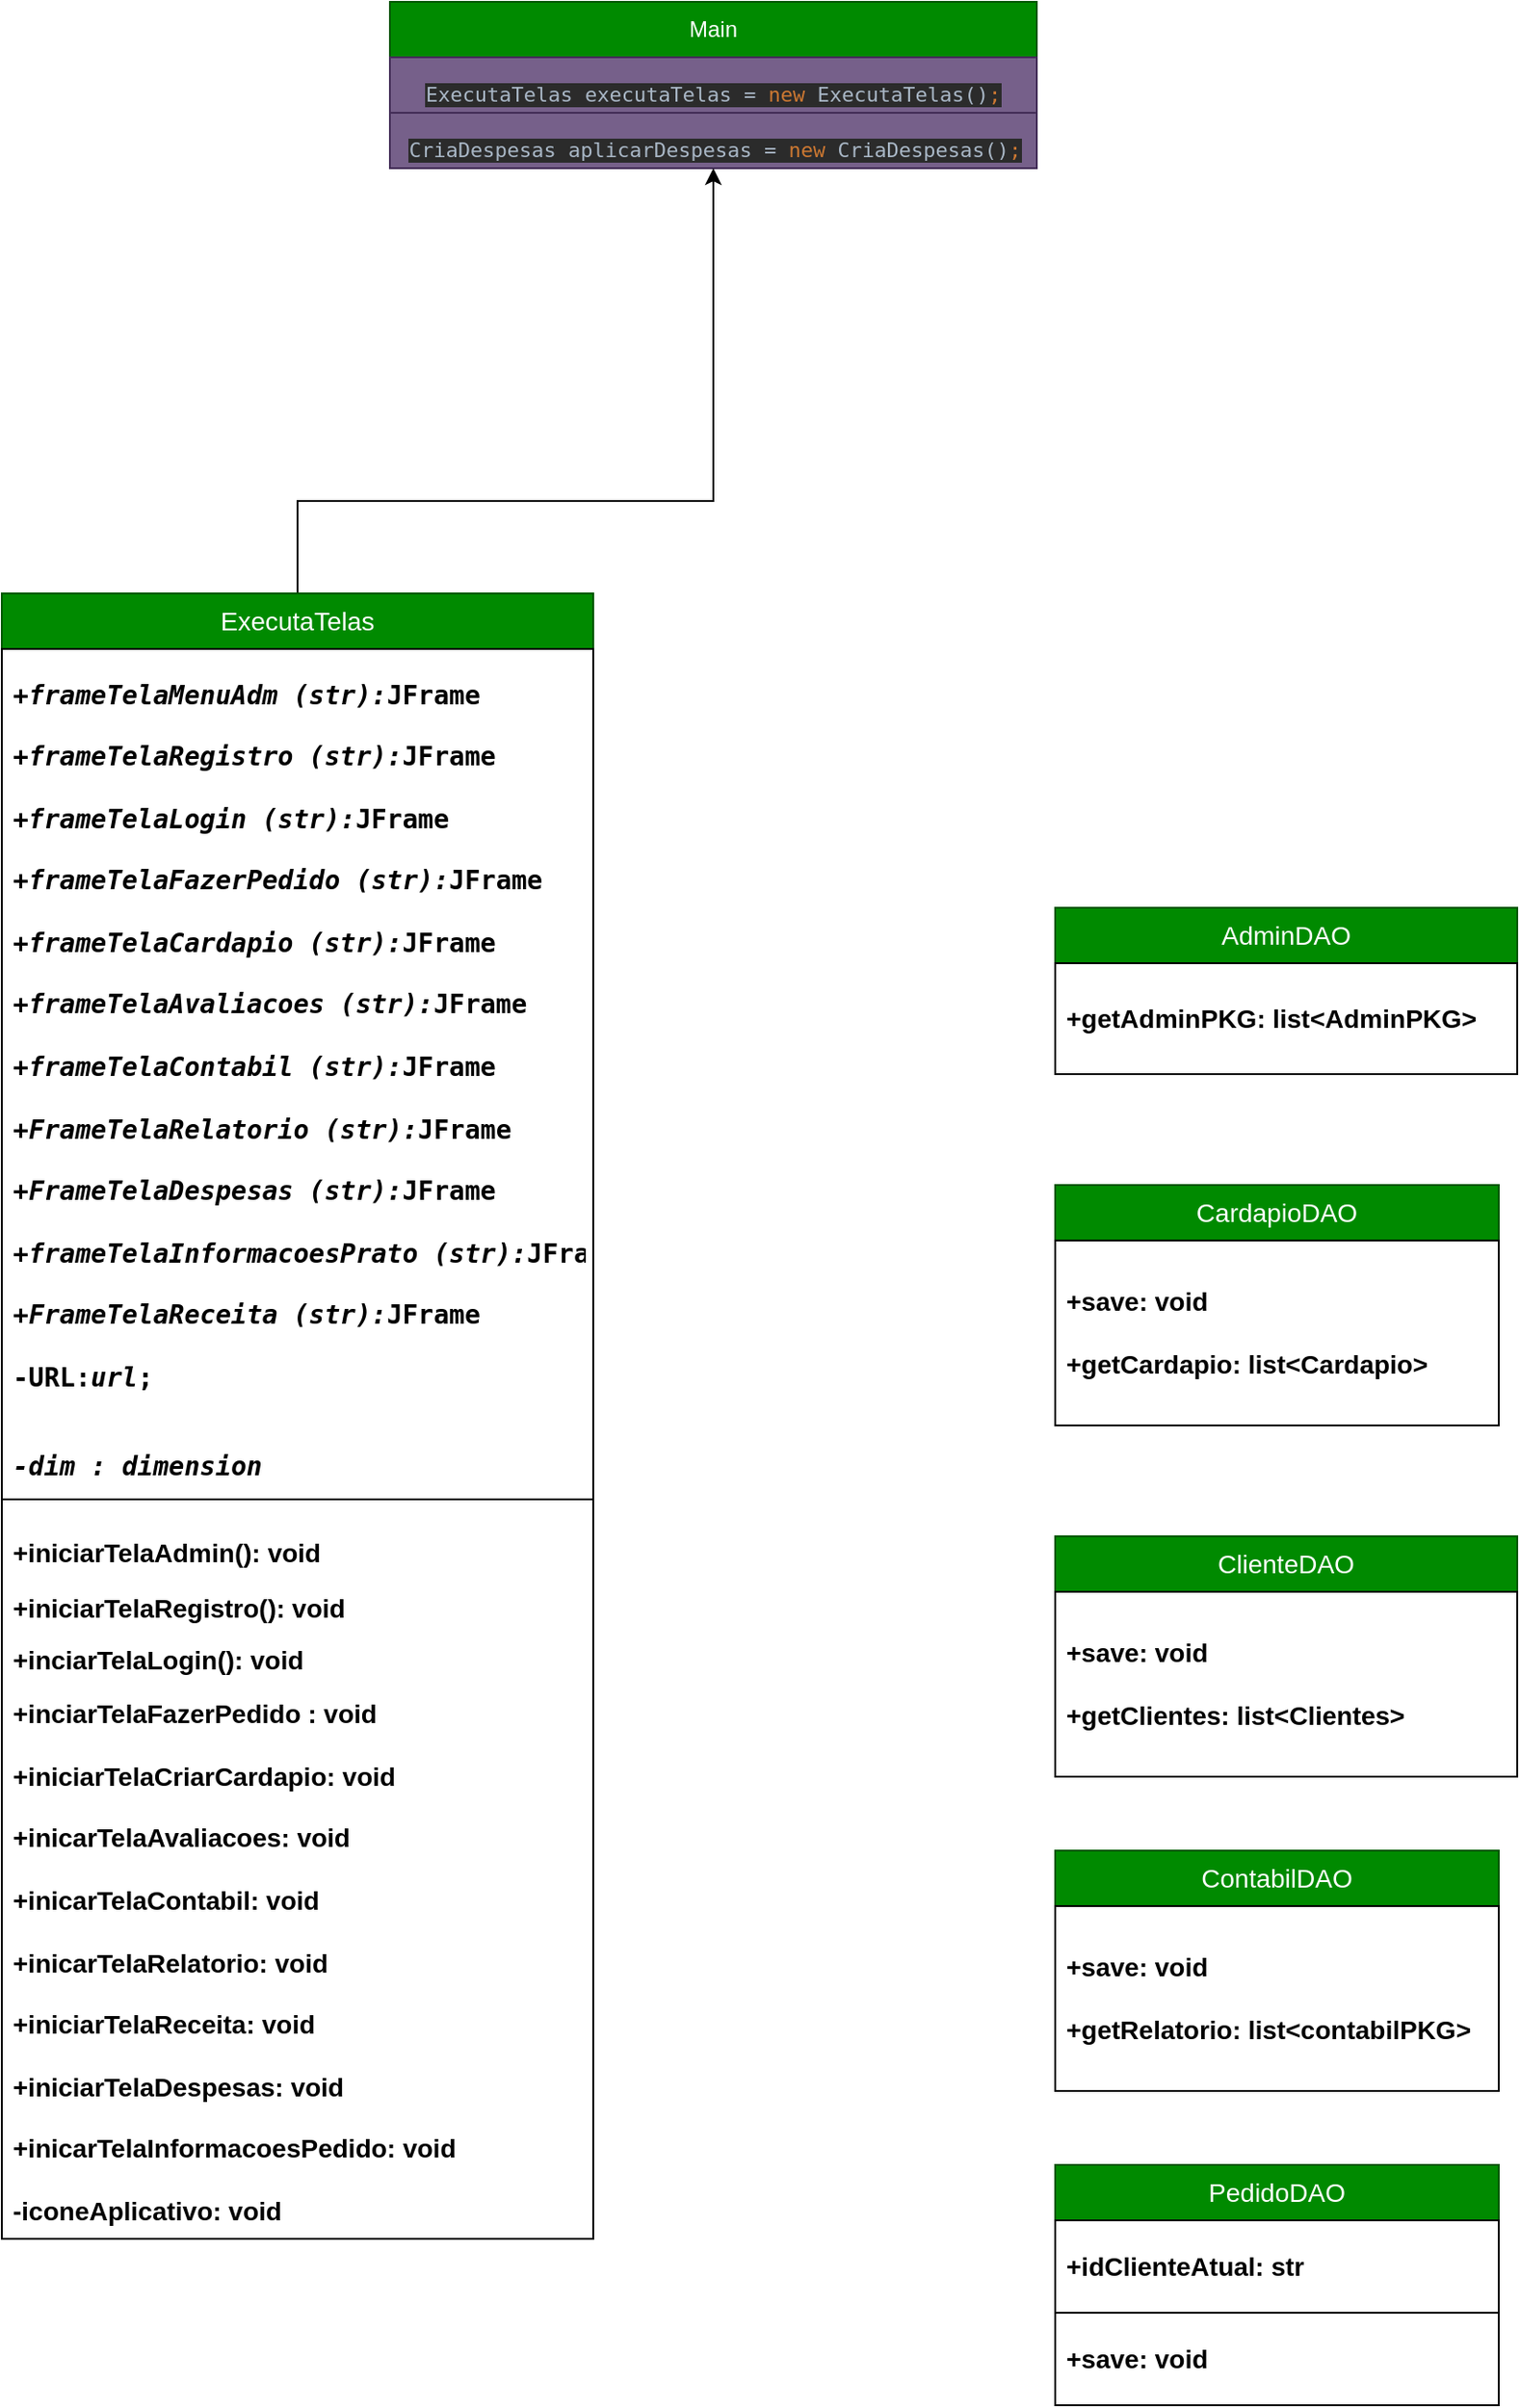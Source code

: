 <mxfile version="20.5.3" type="embed"><diagram id="23iRSUPoRavnBvh4doch" name="Page-1"><mxGraphModel dx="631" dy="1623" grid="1" gridSize="10" guides="1" tooltips="1" connect="1" arrows="1" fold="1" page="1" pageScale="1" pageWidth="827" pageHeight="1169" math="0" shadow="0"><root><mxCell id="0"/><mxCell id="1" parent="0"/><mxCell id="6" value="Main" style="swimlane;fontStyle=0;childLayout=stackLayout;horizontal=1;startSize=30;horizontalStack=0;resizeParent=1;resizeParentMax=0;resizeLast=0;collapsible=1;marginBottom=0;whiteSpace=wrap;html=1;fillColor=#008a00;strokeColor=#005700;fontColor=#ffffff;" vertex="1" parent="1"><mxGeometry x="320" y="-220" width="350" height="90" as="geometry"><mxRectangle x="360" y="110" width="70" height="30" as="alternateBounds"/></mxGeometry></mxCell><mxCell id="7" value="&lt;pre style=&quot;background-color: rgb(43, 43, 43); color: rgb(169, 183, 198); font-family: &amp;quot;JetBrains Mono&amp;quot;, monospace;&quot;&gt;ExecutaTelas executaTelas = &lt;span style=&quot;color: rgb(204, 120, 50);&quot;&gt;new &lt;/span&gt;ExecutaTelas()&lt;span style=&quot;color: rgb(204, 120, 50);&quot;&gt;;&lt;br style=&quot;font-size: 11px;&quot;&gt;&lt;/span&gt;&lt;/pre&gt;" style="text;strokeColor=#432D57;fillColor=#76608a;align=center;verticalAlign=middle;spacingLeft=4;spacingRight=4;overflow=hidden;points=[[0,0.5],[1,0.5]];portConstraint=eastwest;rotatable=0;whiteSpace=wrap;html=1;fontColor=#ffffff;fontSize=11;" vertex="1" parent="6"><mxGeometry y="30" width="350" height="30" as="geometry"/></mxCell><mxCell id="8" value="&lt;pre style=&quot;text-align: left; background-color: rgb(43, 43, 43); color: rgb(169, 183, 198); font-family: &amp;quot;JetBrains Mono&amp;quot;, monospace; font-size: 11px;&quot;&gt;CriaDespesas aplicarDespesas = &lt;span style=&quot;color: rgb(204, 120, 50); font-size: 11px;&quot;&gt;new &lt;/span&gt;CriaDespesas()&lt;span style=&quot;color: rgb(204, 120, 50); font-size: 11px;&quot;&gt;;&lt;br style=&quot;font-size: 11px;&quot;&gt;&lt;/span&gt;&lt;/pre&gt;" style="text;fillColor=#76608a;align=center;verticalAlign=middle;spacingLeft=2;spacingRight=0;overflow=hidden;points=[[0,0.5],[1,0.5]];portConstraint=eastwest;rotatable=0;whiteSpace=wrap;html=1;fontColor=#ffffff;strokeColor=#432D57;spacingBottom=0;fontSize=11;fontStyle=0" vertex="1" parent="6"><mxGeometry y="60" width="350" height="30" as="geometry"/></mxCell><mxCell id="36" style="edgeStyle=orthogonalEdgeStyle;rounded=0;orthogonalLoop=1;jettySize=auto;html=1;exitX=0.5;exitY=0;exitDx=0;exitDy=0;entryX=0.5;entryY=1;entryDx=0;entryDy=0;fontFamily=Helvetica;fontSize=14;fontColor=#000000;" edge="1" parent="1" source="21" target="6"><mxGeometry relative="1" as="geometry"><Array as="points"><mxPoint x="270" y="50"/><mxPoint x="495" y="50"/></Array></mxGeometry></mxCell><mxCell id="21" value="ExecutaTelas" style="swimlane;fontStyle=0;childLayout=stackLayout;horizontal=1;startSize=30;horizontalStack=0;resizeParent=1;resizeParentMax=0;resizeLast=0;collapsible=1;marginBottom=0;whiteSpace=wrap;html=1;fontSize=14;fillColor=#008a00;fontColor=#ffffff;strokeColor=#005700;" vertex="1" parent="1"><mxGeometry x="110" y="100" width="320" height="890" as="geometry"/></mxCell><mxCell id="22" value="&lt;pre style=&quot;font-family: &amp;quot;JetBrains Mono&amp;quot;, monospace; font-size: 14px;&quot;&gt;&lt;b&gt;&lt;span style=&quot;background-color: rgb(255, 255, 255); font-size: 14px;&quot;&gt;+&lt;span style=&quot;font-style: italic; font-size: 14px;&quot;&gt;frameTelaMenuAdm (str):&lt;/span&gt;&lt;/span&gt;JFrame &lt;span style=&quot;background-color: rgb(255, 255, 255); font-size: 14px;&quot;&gt;&lt;span style=&quot;font-style: italic; font-size: 14px;&quot;&gt;&lt;br&gt;&lt;/span&gt;&lt;/span&gt;&lt;span style=&quot;background-color: rgb(255, 255, 255); font-size: 14px;&quot;&gt;&lt;br style=&quot;font-size: 14px;&quot;&gt;+&lt;span style=&quot;font-style: italic; font-size: 14px;&quot;&gt;frameTelaRegistro (str):&lt;/span&gt;&lt;/span&gt;JFrame &lt;span style=&quot;background-color: rgb(255, 255, 255); font-size: 14px;&quot;&gt;&lt;span style=&quot;font-style: italic; font-size: 14px;&quot;&gt;&lt;br&gt;&lt;/span&gt;&lt;/span&gt;&lt;span style=&quot;background-color: rgb(255, 255, 255); font-size: 14px;&quot;&gt;&lt;br style=&quot;font-size: 14px;&quot;&gt;&lt;span style=&quot;font-style: italic; font-size: 14px;&quot;&gt;+frameTelaLogin &lt;/span&gt;&lt;/span&gt;&lt;span style=&quot;font-style: italic;&quot;&gt;(str):&lt;/span&gt;&lt;span style=&quot;background-color: initial;&quot;&gt;JFrame&lt;/span&gt;&lt;span style=&quot;background-color: rgb(255, 255, 255); font-size: 14px;&quot;&gt;&lt;span style=&quot;font-style: italic; font-size: 14px;&quot;&gt;&lt;br&gt;&lt;/span&gt;&lt;/span&gt;&lt;span style=&quot;background-color: rgb(255, 255, 255); font-size: 14px;&quot;&gt;&lt;br style=&quot;font-size: 14px;&quot;&gt;+&lt;span style=&quot;font-style: italic; font-size: 14px;&quot;&gt;frameTelaFazerPedido &lt;/span&gt;&lt;/span&gt;&lt;span style=&quot;font-style: italic;&quot;&gt;(str):&lt;/span&gt;&lt;span style=&quot;background-color: initial;&quot;&gt;JFrame&lt;/span&gt;&lt;span style=&quot;background-color: rgb(255, 255, 255); font-size: 14px;&quot;&gt;&lt;span style=&quot;font-style: italic; font-size: 14px;&quot;&gt;&lt;br&gt;&lt;/span&gt;&lt;/span&gt;&lt;span style=&quot;background-color: rgb(255, 255, 255); font-size: 14px;&quot;&gt;&lt;br style=&quot;font-size: 14px;&quot;&gt;+&lt;span style=&quot;font-style: italic; font-size: 14px;&quot;&gt;frameTelaCardapio &lt;/span&gt;&lt;/span&gt;&lt;span style=&quot;font-style: italic;&quot;&gt;(str):&lt;/span&gt;&lt;span style=&quot;background-color: initial;&quot;&gt;JFrame&lt;/span&gt;&lt;span style=&quot;background-color: rgb(255, 255, 255); font-size: 14px;&quot;&gt;&lt;span style=&quot;font-style: italic; font-size: 14px;&quot;&gt;&lt;br&gt;&lt;/span&gt;&lt;/span&gt;&lt;span style=&quot;background-color: rgb(255, 255, 255); font-size: 14px;&quot;&gt;&lt;br style=&quot;font-size: 14px;&quot;&gt;+&lt;span style=&quot;font-style: italic; font-size: 14px;&quot;&gt;frameTelaAvaliacoes &lt;/span&gt;&lt;/span&gt;&lt;span style=&quot;font-style: italic;&quot;&gt;(str):&lt;/span&gt;&lt;span style=&quot;background-color: initial;&quot;&gt;JFrame&lt;/span&gt;&lt;span style=&quot;background-color: rgb(255, 255, 255); font-size: 14px;&quot;&gt;&lt;span style=&quot;font-style: italic; font-size: 14px;&quot;&gt;&lt;br&gt;&lt;/span&gt;&lt;/span&gt;&lt;span style=&quot;background-color: rgb(255, 255, 255); font-size: 14px;&quot;&gt;&lt;br style=&quot;font-size: 14px;&quot;&gt;+&lt;span style=&quot;font-style: italic; font-size: 14px;&quot;&gt;frameTelaContabil &lt;/span&gt;&lt;/span&gt;&lt;span style=&quot;font-style: italic;&quot;&gt;(str):&lt;/span&gt;&lt;span style=&quot;background-color: initial;&quot;&gt;JFrame&lt;/span&gt;&lt;span style=&quot;background-color: rgb(255, 255, 255); font-size: 14px;&quot;&gt;&lt;span style=&quot;font-style: italic; font-size: 14px;&quot;&gt;&lt;br&gt;&lt;/span&gt;&lt;/span&gt;&lt;span style=&quot;background-color: rgb(255, 255, 255); font-size: 14px;&quot;&gt;&lt;br style=&quot;font-size: 14px;&quot;&gt;+&lt;span style=&quot;font-style: italic; font-size: 14px;&quot;&gt;FrameTelaRelatorio &lt;/span&gt;&lt;/span&gt;&lt;span style=&quot;font-style: italic;&quot;&gt;(str):&lt;/span&gt;&lt;span style=&quot;background-color: initial;&quot;&gt;JFrame&lt;/span&gt;&lt;span style=&quot;background-color: rgb(255, 255, 255); font-size: 14px;&quot;&gt;&lt;span style=&quot;font-style: italic; font-size: 14px;&quot;&gt;&lt;br&gt;&lt;/span&gt;&lt;/span&gt;&lt;span style=&quot;background-color: rgb(255, 255, 255); font-size: 14px;&quot;&gt;&lt;br style=&quot;font-size: 14px;&quot;&gt;+&lt;span style=&quot;font-style: italic; font-size: 14px;&quot;&gt;FrameTelaDespesas &lt;/span&gt;&lt;/span&gt;&lt;span style=&quot;font-style: italic;&quot;&gt;(str):&lt;/span&gt;&lt;span style=&quot;background-color: initial;&quot;&gt;JFrame&lt;/span&gt;&lt;span style=&quot;background-color: rgb(255, 255, 255); font-size: 14px;&quot;&gt;&lt;span style=&quot;font-style: italic; font-size: 14px;&quot;&gt;&lt;br&gt;&lt;/span&gt;&lt;/span&gt;&lt;span style=&quot;background-color: rgb(255, 255, 255); font-size: 14px;&quot;&gt;&lt;br style=&quot;font-size: 14px;&quot;&gt;+&lt;span style=&quot;font-style: italic; font-size: 14px;&quot;&gt;frameTelaInformacoesPrato &lt;/span&gt;&lt;/span&gt;&lt;span style=&quot;font-style: italic;&quot;&gt;(str):&lt;/span&gt;&lt;span style=&quot;background-color: initial;&quot;&gt;JFrame&lt;/span&gt;&lt;span style=&quot;background-color: rgb(255, 255, 255); font-size: 14px;&quot;&gt;&lt;span style=&quot;font-style: italic; font-size: 14px;&quot;&gt;&lt;br&gt;&lt;/span&gt;&lt;/span&gt;&lt;span style=&quot;background-color: rgb(255, 255, 255); font-size: 14px;&quot;&gt;&lt;br style=&quot;font-size: 14px;&quot;&gt;+&lt;span style=&quot;font-style: italic; font-size: 14px;&quot;&gt;FrameTelaReceita &lt;/span&gt;&lt;/span&gt;&lt;span style=&quot;font-style: italic;&quot;&gt;(str):&lt;/span&gt;&lt;span style=&quot;background-color: initial;&quot;&gt;JFrame&lt;/span&gt;&lt;span style=&quot;background-color: rgb(255, 255, 255); font-size: 14px;&quot;&gt;&lt;span style=&quot;font-style: italic; font-size: 14px;&quot;&gt;&lt;br&gt;&lt;/span&gt;&lt;/span&gt;&lt;span style=&quot;background-color: rgb(255, 255, 255); font-size: 14px;&quot;&gt;&lt;br style=&quot;font-size: 14px;&quot;&gt;-URL:&lt;span style=&quot;font-style: italic; font-size: 14px;&quot;&gt;url&lt;/span&gt;;&lt;/span&gt;&lt;/b&gt;&lt;/pre&gt;&lt;pre style=&quot;font-family: &amp;quot;JetBrains Mono&amp;quot;, monospace; font-size: 14px;&quot;&gt;&lt;span style=&quot;background-color: rgb(255, 255, 255); font-size: 14px;&quot;&gt;&lt;b&gt;&lt;br style=&quot;font-size: 14px;&quot;&gt;&lt;span style=&quot;font-style: italic; font-size: 14px;&quot;&gt;-dim : dimension&lt;/span&gt;&lt;/b&gt;&lt;/span&gt;&lt;/pre&gt;" style="text;strokeColor=default;fillColor=#FFFFFF;align=left;verticalAlign=middle;spacingLeft=4;spacingRight=4;overflow=hidden;points=[[0,0.5],[1,0.5]];portConstraint=eastwest;rotatable=0;whiteSpace=wrap;html=1;fontSize=14;labelBorderColor=none;" vertex="1" parent="21"><mxGeometry y="30" width="320" height="460" as="geometry"/></mxCell><mxCell id="23" value="&lt;pre style=&quot;&quot;&gt;&lt;font face=&quot;Helvetica&quot;&gt;&lt;b&gt;+iniciarTelaAdmin(): void&lt;/b&gt;&lt;/font&gt;&lt;/pre&gt;&lt;pre style=&quot;line-height: 100%;&quot;&gt;&lt;font face=&quot;Helvetica&quot;&gt;&lt;b&gt;+iniciarTelaRegistro(): void&lt;/b&gt;&lt;/font&gt;&lt;/pre&gt;&lt;pre style=&quot;line-height: 100%;&quot;&gt;&lt;font face=&quot;Helvetica&quot;&gt;&lt;b&gt;+inciarTelaLogin(): void&lt;/b&gt;&lt;/font&gt;&lt;/pre&gt;&lt;div&gt;&lt;b&gt;+inciarTelaFazerPedido : void&lt;/b&gt;&lt;/div&gt;&lt;div&gt;&lt;b&gt;&lt;br&gt;&lt;/b&gt;&lt;/div&gt;&lt;div&gt;&lt;b&gt;+iniciarTelaCriarCardapio: void&lt;/b&gt;&lt;/div&gt;&lt;div&gt;&lt;b&gt;&lt;br&gt;&lt;/b&gt;&lt;/div&gt;&lt;div&gt;&lt;b&gt;+inicarTelaAvaliacoes: void&lt;/b&gt;&lt;/div&gt;&lt;div&gt;&lt;b&gt;&lt;br&gt;&lt;/b&gt;&lt;/div&gt;&lt;div&gt;&lt;b&gt;+inicarTelaContabil: void&lt;/b&gt;&lt;/div&gt;&lt;div&gt;&lt;b&gt;&lt;br&gt;&lt;/b&gt;&lt;/div&gt;&lt;div&gt;&lt;b&gt;+inicarTelaRelatorio: void&lt;/b&gt;&lt;/div&gt;&lt;div&gt;&lt;b&gt;&lt;br&gt;&lt;/b&gt;&lt;/div&gt;&lt;div&gt;&lt;b&gt;+iniciarTelaReceita: void&lt;/b&gt;&lt;/div&gt;&lt;div&gt;&lt;b&gt;&lt;br&gt;&lt;/b&gt;&lt;/div&gt;&lt;div&gt;&lt;b&gt;+iniciarTelaDespesas: void&lt;/b&gt;&lt;/div&gt;&lt;div&gt;&lt;b&gt;&lt;br&gt;&lt;/b&gt;&lt;/div&gt;&lt;div&gt;&lt;b&gt;+inicarTelaInformacoesPedido: void&lt;/b&gt;&lt;/div&gt;&lt;div&gt;&lt;b&gt;&lt;br&gt;&lt;/b&gt;&lt;/div&gt;&lt;div&gt;&lt;b&gt;-iconeAplicativo: void&lt;/b&gt;&lt;/div&gt;" style="text;strokeColor=default;fillColor=default;align=left;verticalAlign=middle;spacingLeft=4;spacingRight=4;overflow=hidden;points=[[0,0.5],[1,0.5]];portConstraint=eastwest;rotatable=0;whiteSpace=wrap;html=1;fontSize=14;labelBackgroundColor=none;fontColor=#000000;labelBorderColor=none;" vertex="1" parent="21"><mxGeometry y="490" width="320" height="400" as="geometry"/></mxCell><mxCell id="38" value="AdminDAO" style="swimlane;fontStyle=0;childLayout=stackLayout;horizontal=1;startSize=30;horizontalStack=0;resizeParent=1;resizeParentMax=0;resizeLast=0;collapsible=1;marginBottom=0;whiteSpace=wrap;html=1;labelBackgroundColor=none;labelBorderColor=none;strokeColor=#005700;fontFamily=Helvetica;fontSize=14;fontColor=#ffffff;fillColor=#008a00;" vertex="1" parent="1"><mxGeometry x="680" y="270" width="250" height="90" as="geometry"/></mxCell><mxCell id="39" value="&lt;b&gt;+getAdminPKG: list&amp;lt;AdminPKG&amp;gt;&lt;/b&gt;" style="text;strokeColor=default;fillColor=none;align=left;verticalAlign=middle;spacingLeft=4;spacingRight=4;overflow=hidden;points=[[0,0.5],[1,0.5]];portConstraint=eastwest;rotatable=0;whiteSpace=wrap;html=1;labelBackgroundColor=none;labelBorderColor=none;fontFamily=Helvetica;fontSize=14;fontColor=#000000;" vertex="1" parent="38"><mxGeometry y="30" width="250" height="60" as="geometry"/></mxCell><mxCell id="42" value="ClienteDAO" style="swimlane;fontStyle=0;childLayout=stackLayout;horizontal=1;startSize=30;horizontalStack=0;resizeParent=1;resizeParentMax=0;resizeLast=0;collapsible=1;marginBottom=0;whiteSpace=wrap;html=1;labelBackgroundColor=none;labelBorderColor=none;strokeColor=#005700;fontFamily=Helvetica;fontSize=14;fontColor=#ffffff;fillColor=#008a00;" vertex="1" parent="1"><mxGeometry x="680" y="610" width="250" height="130" as="geometry"/></mxCell><mxCell id="43" value="&lt;b&gt;+save: void&lt;br&gt;&lt;br&gt;+getClientes: list&amp;lt;Clientes&amp;gt;&lt;/b&gt;" style="text;strokeColor=default;fillColor=none;align=left;verticalAlign=middle;spacingLeft=4;spacingRight=4;overflow=hidden;points=[[0,0.5],[1,0.5]];portConstraint=eastwest;rotatable=0;whiteSpace=wrap;html=1;labelBackgroundColor=none;labelBorderColor=none;fontFamily=Helvetica;fontSize=14;fontColor=#000000;" vertex="1" parent="42"><mxGeometry y="30" width="250" height="100" as="geometry"/></mxCell><mxCell id="44" value="CardapioDAO" style="swimlane;fontStyle=0;childLayout=stackLayout;horizontal=1;startSize=30;horizontalStack=0;resizeParent=1;resizeParentMax=0;resizeLast=0;collapsible=1;marginBottom=0;whiteSpace=wrap;html=1;labelBackgroundColor=none;labelBorderColor=none;strokeColor=#005700;fontFamily=Helvetica;fontSize=14;fontColor=#ffffff;fillColor=#008a00;" vertex="1" parent="1"><mxGeometry x="680" y="420" width="240" height="130" as="geometry"/></mxCell><mxCell id="45" value="&lt;b&gt;+save: void&lt;br&gt;&lt;br&gt;+getCardapio: list&amp;lt;Cardapio&amp;gt;&lt;/b&gt;" style="text;strokeColor=default;fillColor=none;align=left;verticalAlign=middle;spacingLeft=4;spacingRight=4;overflow=hidden;points=[[0,0.5],[1,0.5]];portConstraint=eastwest;rotatable=0;whiteSpace=wrap;html=1;labelBackgroundColor=none;labelBorderColor=none;fontFamily=Helvetica;fontSize=14;fontColor=#000000;" vertex="1" parent="44"><mxGeometry y="30" width="240" height="100" as="geometry"/></mxCell><mxCell id="46" value="ContabilDAO" style="swimlane;fontStyle=0;childLayout=stackLayout;horizontal=1;startSize=30;horizontalStack=0;resizeParent=1;resizeParentMax=0;resizeLast=0;collapsible=1;marginBottom=0;whiteSpace=wrap;html=1;labelBackgroundColor=none;labelBorderColor=none;strokeColor=#005700;fontFamily=Helvetica;fontSize=14;fontColor=#ffffff;fillColor=#008a00;" vertex="1" parent="1"><mxGeometry x="680" y="780" width="240" height="130" as="geometry"/></mxCell><mxCell id="47" value="&lt;b&gt;+save: void&lt;br&gt;&lt;br&gt;+getRelatorio: list&amp;lt;contabilPKG&amp;gt;&lt;/b&gt;" style="text;strokeColor=default;fillColor=none;align=left;verticalAlign=middle;spacingLeft=4;spacingRight=4;overflow=hidden;points=[[0,0.5],[1,0.5]];portConstraint=eastwest;rotatable=0;whiteSpace=wrap;html=1;labelBackgroundColor=none;labelBorderColor=none;fontFamily=Helvetica;fontSize=14;fontColor=#000000;" vertex="1" parent="46"><mxGeometry y="30" width="240" height="100" as="geometry"/></mxCell><mxCell id="48" value="PedidoDAO" style="swimlane;fontStyle=0;childLayout=stackLayout;horizontal=1;startSize=30;horizontalStack=0;resizeParent=1;resizeParentMax=0;resizeLast=0;collapsible=1;marginBottom=0;whiteSpace=wrap;html=1;labelBackgroundColor=none;labelBorderColor=none;strokeColor=#005700;fontFamily=Helvetica;fontSize=14;fontColor=#ffffff;fillColor=#008a00;" vertex="1" parent="1"><mxGeometry x="680" y="950" width="240" height="80" as="geometry"/></mxCell><mxCell id="49" value="&lt;b&gt;+idClienteAtual: str&lt;/b&gt;" style="text;strokeColor=default;fillColor=none;align=left;verticalAlign=middle;spacingLeft=4;spacingRight=4;overflow=hidden;points=[[0,0.5],[1,0.5]];portConstraint=eastwest;rotatable=0;whiteSpace=wrap;html=1;labelBackgroundColor=none;labelBorderColor=none;fontFamily=Helvetica;fontSize=14;fontColor=#000000;" vertex="1" parent="48"><mxGeometry y="30" width="240" height="50" as="geometry"/></mxCell><mxCell id="55" value="&lt;b&gt;+save: void&lt;br&gt;&lt;/b&gt;" style="text;strokeColor=default;fillColor=none;align=left;verticalAlign=middle;spacingLeft=4;spacingRight=4;overflow=hidden;points=[[0,0.5],[1,0.5]];portConstraint=eastwest;rotatable=0;whiteSpace=wrap;html=1;labelBackgroundColor=none;labelBorderColor=none;fontFamily=Helvetica;fontSize=14;fontColor=#000000;" vertex="1" parent="1"><mxGeometry x="680" y="1030" width="240" height="50" as="geometry"/></mxCell></root></mxGraphModel></diagram></mxfile>